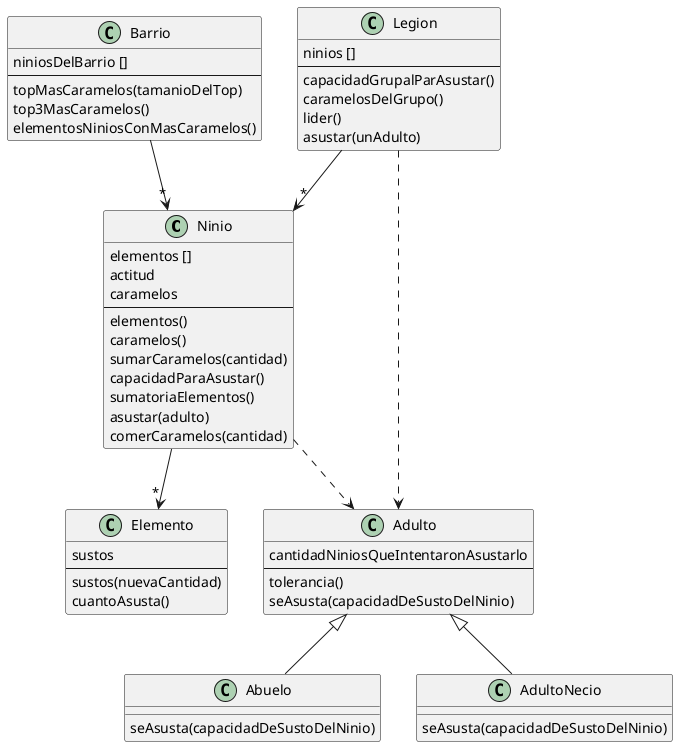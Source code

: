 @startuml jaguelin

class Ninio {
    elementos []
    actitud
    caramelos
    --
    elementos()
    caramelos()
    sumarCaramelos(cantidad)
    capacidadParaAsustar()
    sumatoriaElementos()
    asustar(adulto)
    comerCaramelos(cantidad)
}

class Adulto {
    cantidadNiniosQueIntentaronAsustarlo
    --
    tolerancia()
    seAsusta(capacidadDeSustoDelNinio)
}

class Abuelo extends Adulto {
    seAsusta(capacidadDeSustoDelNinio)
}

class AdultoNecio extends Adulto {
    seAsusta(capacidadDeSustoDelNinio)
}

class Legion {
    ninios []
    --
    capacidadGrupalParAsustar()
    caramelosDelGrupo()
    lider()
    asustar(unAdulto)
}

class Barrio {
    niniosDelBarrio []
    --
    topMasCaramelos(tamanioDelTop)
    top3MasCaramelos()
    elementosNiniosConMasCaramelos()
}

class Elemento {
    sustos
    --
    sustos(nuevaCantidad)
    cuantoAsusta()
}

Ninio --> "*" Elemento
Ninio ..> Adulto

Legion --> "*" Ninio
Legion ..> Adulto

Barrio --> "*" Ninio


@enduml